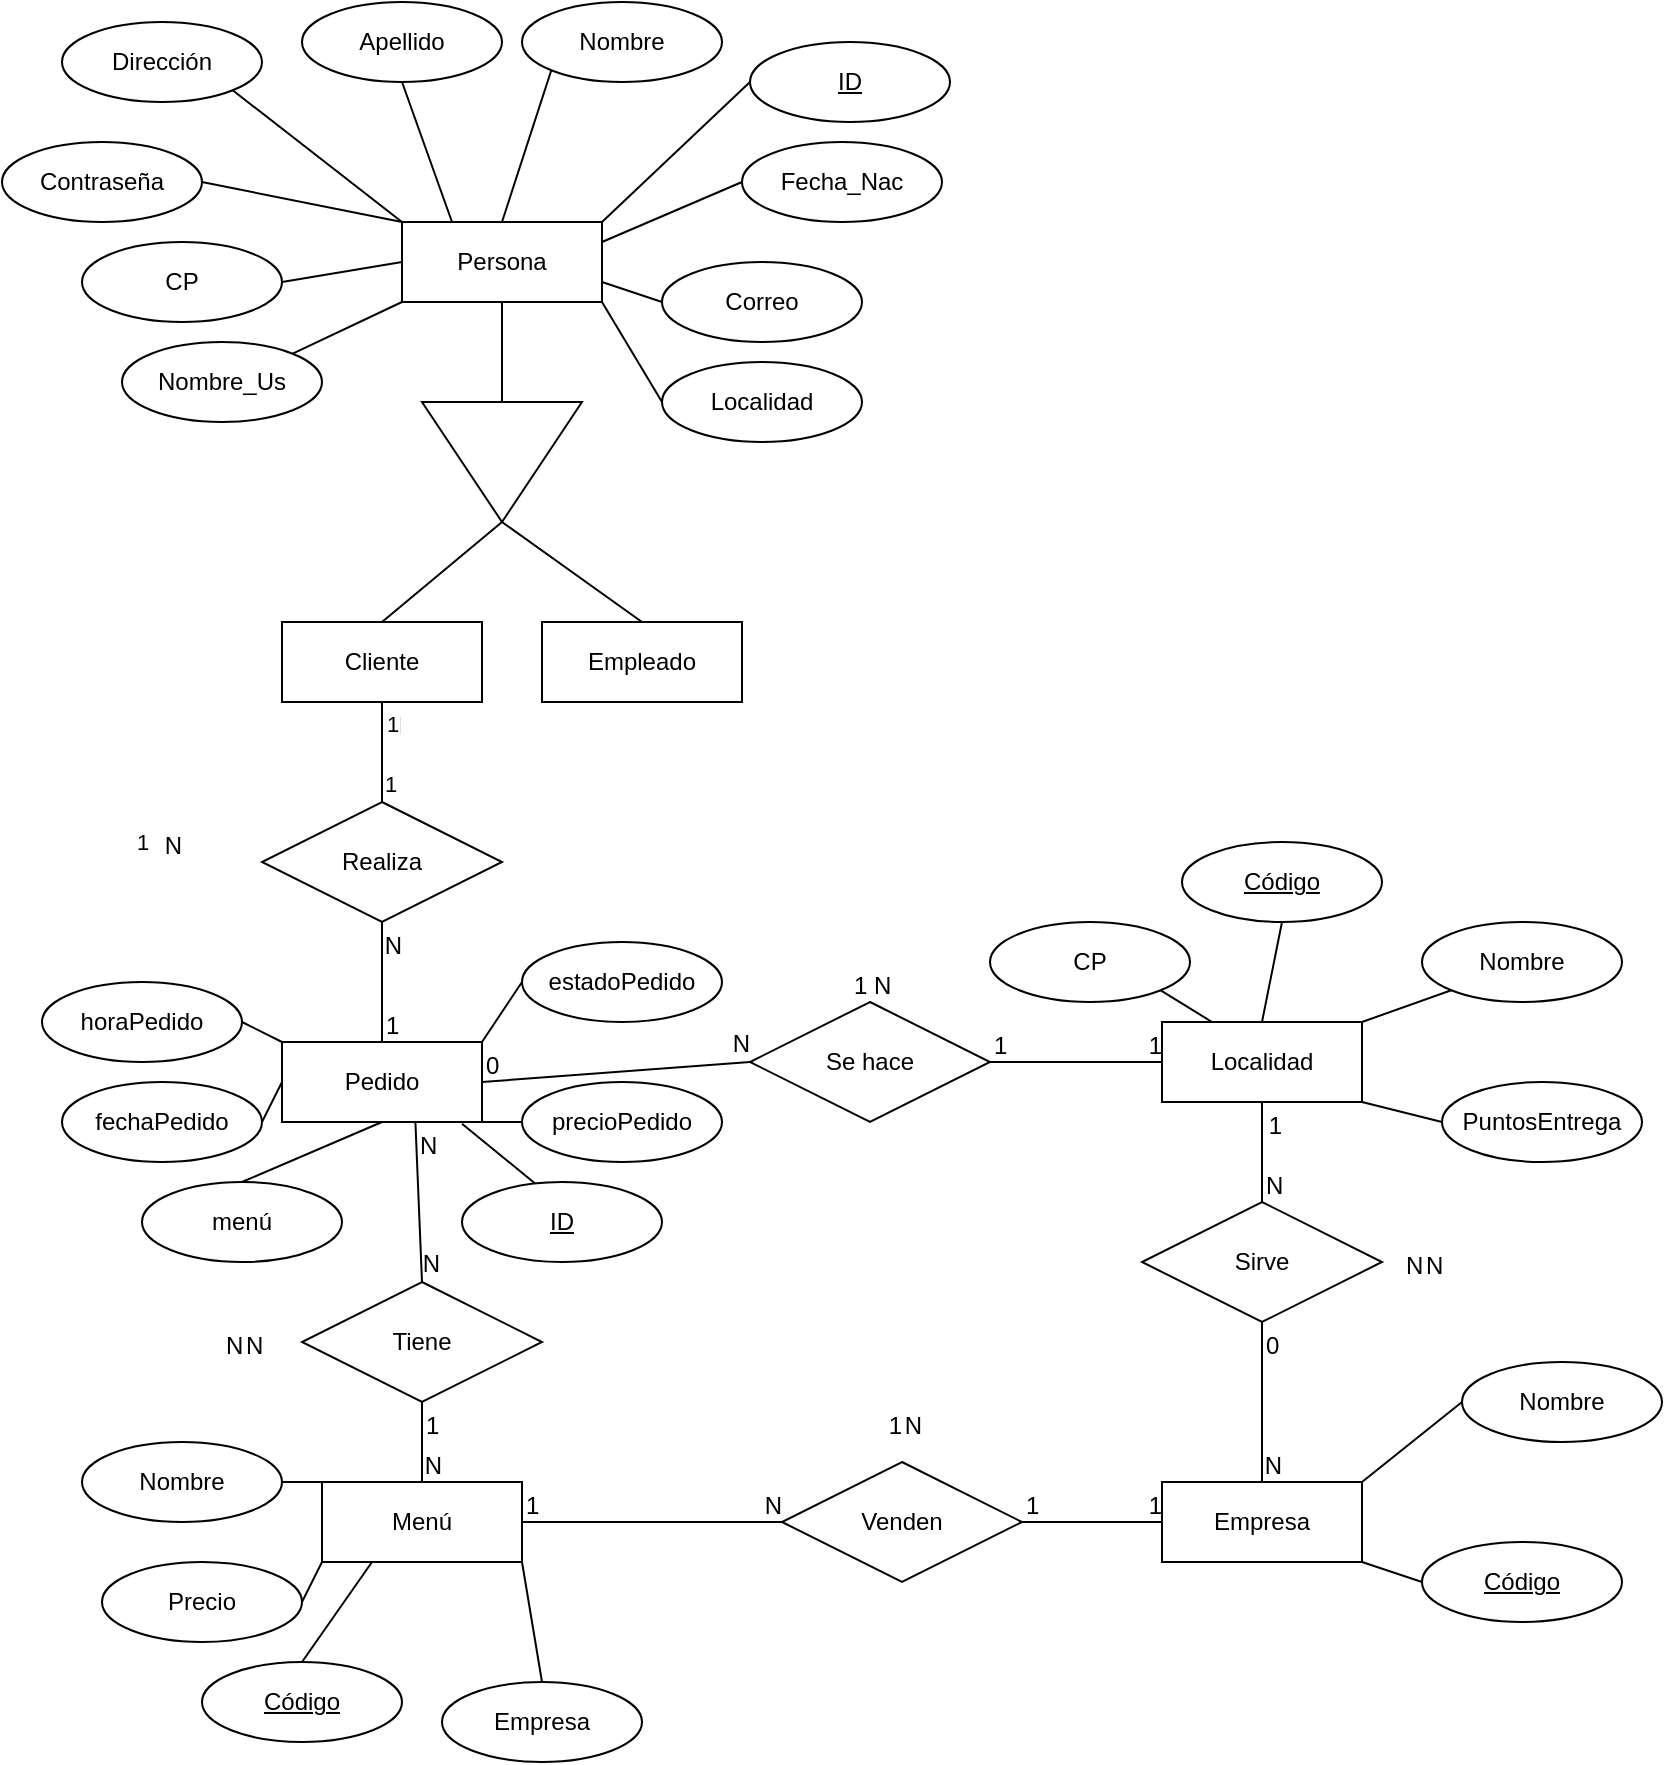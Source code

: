 <mxfile version="14.7.0" type="device"><diagram id="jS64zMm0EFoogOLqkJFr" name="Page-1"><mxGraphModel dx="1947" dy="804" grid="1" gridSize="10" guides="1" tooltips="1" connect="1" arrows="1" fold="1" page="1" pageScale="1" pageWidth="827" pageHeight="1169" math="0" shadow="0"><root><mxCell id="0"/><mxCell id="1" parent="0"/><mxCell id="8eR_tmbIRtfFGo5Z6civ-1" value="Persona" style="whiteSpace=wrap;html=1;align=center;" vertex="1" parent="1"><mxGeometry x="190" y="290" width="100" height="40" as="geometry"/></mxCell><mxCell id="8eR_tmbIRtfFGo5Z6civ-2" value="" style="triangle;whiteSpace=wrap;html=1;rotation=90;" vertex="1" parent="1"><mxGeometry x="210" y="370" width="60" height="80" as="geometry"/></mxCell><mxCell id="8eR_tmbIRtfFGo5Z6civ-3" value="" style="endArrow=none;html=1;entryX=0.5;entryY=1;entryDx=0;entryDy=0;exitX=0;exitY=0.5;exitDx=0;exitDy=0;" edge="1" parent="1" source="8eR_tmbIRtfFGo5Z6civ-2" target="8eR_tmbIRtfFGo5Z6civ-1"><mxGeometry width="50" height="50" relative="1" as="geometry"><mxPoint x="390" y="440" as="sourcePoint"/><mxPoint x="440" y="390" as="targetPoint"/></mxGeometry></mxCell><mxCell id="8eR_tmbIRtfFGo5Z6civ-5" value="" style="endArrow=none;html=1;entryX=1;entryY=0.5;entryDx=0;entryDy=0;exitX=0.5;exitY=0;exitDx=0;exitDy=0;" edge="1" parent="1" source="8eR_tmbIRtfFGo5Z6civ-7" target="8eR_tmbIRtfFGo5Z6civ-2"><mxGeometry width="50" height="50" relative="1" as="geometry"><mxPoint x="200" y="480" as="sourcePoint"/><mxPoint x="250" y="430" as="targetPoint"/></mxGeometry></mxCell><mxCell id="8eR_tmbIRtfFGo5Z6civ-6" value="" style="endArrow=none;html=1;exitX=0.5;exitY=0;exitDx=0;exitDy=0;" edge="1" parent="1" source="8eR_tmbIRtfFGo5Z6civ-8"><mxGeometry width="50" height="50" relative="1" as="geometry"><mxPoint x="280" y="480" as="sourcePoint"/><mxPoint x="240" y="440" as="targetPoint"/></mxGeometry></mxCell><mxCell id="8eR_tmbIRtfFGo5Z6civ-7" value="Cliente" style="whiteSpace=wrap;html=1;align=center;" vertex="1" parent="1"><mxGeometry x="130" y="490" width="100" height="40" as="geometry"/></mxCell><mxCell id="8eR_tmbIRtfFGo5Z6civ-8" value="Empleado" style="whiteSpace=wrap;html=1;align=center;" vertex="1" parent="1"><mxGeometry x="260" y="490" width="100" height="40" as="geometry"/></mxCell><mxCell id="8eR_tmbIRtfFGo5Z6civ-9" value="ID" style="ellipse;whiteSpace=wrap;html=1;align=center;fontStyle=4;" vertex="1" parent="1"><mxGeometry x="364" y="200" width="100" height="40" as="geometry"/></mxCell><mxCell id="8eR_tmbIRtfFGo5Z6civ-10" value="Nombre" style="ellipse;whiteSpace=wrap;html=1;align=center;" vertex="1" parent="1"><mxGeometry x="250" y="180" width="100" height="40" as="geometry"/></mxCell><mxCell id="8eR_tmbIRtfFGo5Z6civ-11" value="Apellido" style="ellipse;whiteSpace=wrap;html=1;align=center;" vertex="1" parent="1"><mxGeometry x="140" y="180" width="100" height="40" as="geometry"/></mxCell><mxCell id="8eR_tmbIRtfFGo5Z6civ-12" value="Dirección" style="ellipse;whiteSpace=wrap;html=1;align=center;" vertex="1" parent="1"><mxGeometry x="20" y="190" width="100" height="40" as="geometry"/></mxCell><mxCell id="8eR_tmbIRtfFGo5Z6civ-13" value="Contraseña" style="ellipse;whiteSpace=wrap;html=1;align=center;" vertex="1" parent="1"><mxGeometry x="-10" y="250" width="100" height="40" as="geometry"/></mxCell><mxCell id="8eR_tmbIRtfFGo5Z6civ-15" value="CP" style="ellipse;whiteSpace=wrap;html=1;align=center;" vertex="1" parent="1"><mxGeometry x="30" y="300" width="100" height="40" as="geometry"/></mxCell><mxCell id="8eR_tmbIRtfFGo5Z6civ-17" value="" style="endArrow=none;html=1;entryX=0;entryY=0.5;entryDx=0;entryDy=0;exitX=1;exitY=0.5;exitDx=0;exitDy=0;" edge="1" parent="1" source="8eR_tmbIRtfFGo5Z6civ-15" target="8eR_tmbIRtfFGo5Z6civ-1"><mxGeometry width="50" height="50" relative="1" as="geometry"><mxPoint x="20" y="440" as="sourcePoint"/><mxPoint x="70" y="390" as="targetPoint"/></mxGeometry></mxCell><mxCell id="8eR_tmbIRtfFGo5Z6civ-18" value="" style="endArrow=none;html=1;exitX=1;exitY=0.5;exitDx=0;exitDy=0;entryX=0;entryY=0;entryDx=0;entryDy=0;" edge="1" parent="1" source="8eR_tmbIRtfFGo5Z6civ-13" target="8eR_tmbIRtfFGo5Z6civ-1"><mxGeometry width="50" height="50" relative="1" as="geometry"><mxPoint x="60" y="430" as="sourcePoint"/><mxPoint x="110" y="380" as="targetPoint"/></mxGeometry></mxCell><mxCell id="8eR_tmbIRtfFGo5Z6civ-19" value="" style="endArrow=none;html=1;entryX=0;entryY=0;entryDx=0;entryDy=0;exitX=1;exitY=1;exitDx=0;exitDy=0;" edge="1" parent="1" source="8eR_tmbIRtfFGo5Z6civ-12" target="8eR_tmbIRtfFGo5Z6civ-1"><mxGeometry width="50" height="50" relative="1" as="geometry"><mxPoint x="140" y="330" as="sourcePoint"/><mxPoint x="200" y="320" as="targetPoint"/></mxGeometry></mxCell><mxCell id="8eR_tmbIRtfFGo5Z6civ-20" value="" style="endArrow=none;html=1;entryX=0.25;entryY=0;entryDx=0;entryDy=0;exitX=0.5;exitY=1;exitDx=0;exitDy=0;" edge="1" parent="1" source="8eR_tmbIRtfFGo5Z6civ-11" target="8eR_tmbIRtfFGo5Z6civ-1"><mxGeometry width="50" height="50" relative="1" as="geometry"><mxPoint x="150" y="340" as="sourcePoint"/><mxPoint x="210" y="330" as="targetPoint"/></mxGeometry></mxCell><mxCell id="8eR_tmbIRtfFGo5Z6civ-21" value="" style="endArrow=none;html=1;entryX=0;entryY=1;entryDx=0;entryDy=0;exitX=0.5;exitY=0;exitDx=0;exitDy=0;" edge="1" parent="1" source="8eR_tmbIRtfFGo5Z6civ-1" target="8eR_tmbIRtfFGo5Z6civ-10"><mxGeometry width="50" height="50" relative="1" as="geometry"><mxPoint x="160" y="350" as="sourcePoint"/><mxPoint x="220" y="340" as="targetPoint"/></mxGeometry></mxCell><mxCell id="8eR_tmbIRtfFGo5Z6civ-22" value="" style="endArrow=none;html=1;entryX=1;entryY=0;entryDx=0;entryDy=0;exitX=0;exitY=0.5;exitDx=0;exitDy=0;" edge="1" parent="1" source="8eR_tmbIRtfFGo5Z6civ-9" target="8eR_tmbIRtfFGo5Z6civ-1"><mxGeometry width="50" height="50" relative="1" as="geometry"><mxPoint x="170" y="360" as="sourcePoint"/><mxPoint x="230" y="350" as="targetPoint"/></mxGeometry></mxCell><mxCell id="8eR_tmbIRtfFGo5Z6civ-23" value="Correo" style="ellipse;whiteSpace=wrap;html=1;align=center;" vertex="1" parent="1"><mxGeometry x="320" y="310" width="100" height="40" as="geometry"/></mxCell><mxCell id="8eR_tmbIRtfFGo5Z6civ-24" value="Fecha_Nac" style="ellipse;whiteSpace=wrap;html=1;align=center;" vertex="1" parent="1"><mxGeometry x="360" y="250" width="100" height="40" as="geometry"/></mxCell><mxCell id="8eR_tmbIRtfFGo5Z6civ-25" value="" style="endArrow=none;html=1;entryX=0;entryY=0.5;entryDx=0;entryDy=0;exitX=1;exitY=0.25;exitDx=0;exitDy=0;" edge="1" parent="1" source="8eR_tmbIRtfFGo5Z6civ-1" target="8eR_tmbIRtfFGo5Z6civ-24"><mxGeometry width="50" height="50" relative="1" as="geometry"><mxPoint x="180" y="370" as="sourcePoint"/><mxPoint x="240" y="360" as="targetPoint"/></mxGeometry></mxCell><mxCell id="8eR_tmbIRtfFGo5Z6civ-26" value="" style="endArrow=none;html=1;entryX=0;entryY=0.5;entryDx=0;entryDy=0;exitX=1;exitY=0.75;exitDx=0;exitDy=0;" edge="1" parent="1" source="8eR_tmbIRtfFGo5Z6civ-1" target="8eR_tmbIRtfFGo5Z6civ-23"><mxGeometry width="50" height="50" relative="1" as="geometry"><mxPoint x="190" y="380" as="sourcePoint"/><mxPoint x="250" y="370" as="targetPoint"/></mxGeometry></mxCell><mxCell id="8eR_tmbIRtfFGo5Z6civ-27" value="Localidad" style="ellipse;whiteSpace=wrap;html=1;align=center;" vertex="1" parent="1"><mxGeometry x="320" y="360" width="100" height="40" as="geometry"/></mxCell><mxCell id="8eR_tmbIRtfFGo5Z6civ-28" value="" style="endArrow=none;html=1;entryX=0;entryY=0.5;entryDx=0;entryDy=0;exitX=1;exitY=1;exitDx=0;exitDy=0;" edge="1" parent="1" source="8eR_tmbIRtfFGo5Z6civ-1" target="8eR_tmbIRtfFGo5Z6civ-27"><mxGeometry width="50" height="50" relative="1" as="geometry"><mxPoint x="200" y="390" as="sourcePoint"/><mxPoint x="260" y="380" as="targetPoint"/></mxGeometry></mxCell><mxCell id="8eR_tmbIRtfFGo5Z6civ-29" value="Nombre_Us" style="ellipse;whiteSpace=wrap;html=1;align=center;" vertex="1" parent="1"><mxGeometry x="50" y="350" width="100" height="40" as="geometry"/></mxCell><mxCell id="8eR_tmbIRtfFGo5Z6civ-30" value="" style="endArrow=none;html=1;entryX=0;entryY=1;entryDx=0;entryDy=0;exitX=1;exitY=0;exitDx=0;exitDy=0;" edge="1" parent="1" source="8eR_tmbIRtfFGo5Z6civ-29" target="8eR_tmbIRtfFGo5Z6civ-1"><mxGeometry width="50" height="50" relative="1" as="geometry"><mxPoint x="100" y="460" as="sourcePoint"/><mxPoint x="150" y="410" as="targetPoint"/></mxGeometry></mxCell><mxCell id="8eR_tmbIRtfFGo5Z6civ-31" value="Realiza" style="shape=rhombus;perimeter=rhombusPerimeter;whiteSpace=wrap;html=1;align=center;" vertex="1" parent="1"><mxGeometry x="120" y="580" width="120" height="60" as="geometry"/></mxCell><mxCell id="8eR_tmbIRtfFGo5Z6civ-32" value="" style="endArrow=none;html=1;rounded=0;exitX=0.5;exitY=0;exitDx=0;exitDy=0;entryX=0.5;entryY=1;entryDx=0;entryDy=0;" edge="1" parent="1" source="8eR_tmbIRtfFGo5Z6civ-31" target="8eR_tmbIRtfFGo5Z6civ-7"><mxGeometry relative="1" as="geometry"><mxPoint x="70" y="540" as="sourcePoint"/><mxPoint x="230" y="540" as="targetPoint"/></mxGeometry></mxCell><mxCell id="8eR_tmbIRtfFGo5Z6civ-34" value="N" style="resizable=0;html=1;align=right;verticalAlign=bottom;" connectable="0" vertex="1" parent="8eR_tmbIRtfFGo5Z6civ-32"><mxGeometry x="1" relative="1" as="geometry"><mxPoint x="10" y="20" as="offset"/></mxGeometry></mxCell><mxCell id="8eR_tmbIRtfFGo5Z6civ-39" value="1" style="edgeLabel;html=1;align=center;verticalAlign=middle;resizable=0;points=[];" vertex="1" connectable="0" parent="8eR_tmbIRtfFGo5Z6civ-32"><mxGeometry x="0.56" y="-5" relative="1" as="geometry"><mxPoint as="offset"/></mxGeometry></mxCell><mxCell id="8eR_tmbIRtfFGo5Z6civ-41" value="1" style="edgeLabel;html=1;align=center;verticalAlign=middle;resizable=0;points=[];" vertex="1" connectable="0" parent="8eR_tmbIRtfFGo5Z6civ-32"><mxGeometry x="-0.633" y="-4" relative="1" as="geometry"><mxPoint as="offset"/></mxGeometry></mxCell><mxCell id="8eR_tmbIRtfFGo5Z6civ-35" value="Pedido" style="whiteSpace=wrap;html=1;align=center;" vertex="1" parent="1"><mxGeometry x="130" y="700" width="100" height="40" as="geometry"/></mxCell><mxCell id="8eR_tmbIRtfFGo5Z6civ-36" value="" style="endArrow=none;html=1;rounded=0;exitX=0.5;exitY=0;exitDx=0;exitDy=0;entryX=0.5;entryY=1;entryDx=0;entryDy=0;" edge="1" parent="1" source="8eR_tmbIRtfFGo5Z6civ-35" target="8eR_tmbIRtfFGo5Z6civ-31"><mxGeometry relative="1" as="geometry"><mxPoint x="80" y="640" as="sourcePoint"/><mxPoint x="240" y="640" as="targetPoint"/></mxGeometry></mxCell><mxCell id="8eR_tmbIRtfFGo5Z6civ-37" value="1" style="resizable=0;html=1;align=left;verticalAlign=bottom;" connectable="0" vertex="1" parent="8eR_tmbIRtfFGo5Z6civ-36"><mxGeometry x="-1" relative="1" as="geometry"/></mxCell><mxCell id="8eR_tmbIRtfFGo5Z6civ-38" value="N" style="resizable=0;html=1;align=right;verticalAlign=bottom;" connectable="0" vertex="1" parent="8eR_tmbIRtfFGo5Z6civ-36"><mxGeometry x="1" relative="1" as="geometry"><mxPoint x="10" y="20" as="offset"/></mxGeometry></mxCell><mxCell id="8eR_tmbIRtfFGo5Z6civ-42" value="1" style="edgeLabel;html=1;align=center;verticalAlign=middle;resizable=0;points=[];" vertex="1" connectable="0" parent="1"><mxGeometry x="60" y="600" as="geometry"/></mxCell><mxCell id="8eR_tmbIRtfFGo5Z6civ-43" value="N" style="resizable=0;html=1;align=right;verticalAlign=bottom;" connectable="0" vertex="1" parent="1"><mxGeometry x="80" y="610" as="geometry"/></mxCell><mxCell id="8eR_tmbIRtfFGo5Z6civ-45" value="horaPedido" style="ellipse;whiteSpace=wrap;html=1;align=center;" vertex="1" parent="1"><mxGeometry x="10" y="670" width="100" height="40" as="geometry"/></mxCell><mxCell id="8eR_tmbIRtfFGo5Z6civ-47" value="" style="endArrow=none;html=1;entryX=0;entryY=0;entryDx=0;entryDy=0;exitX=1;exitY=0.5;exitDx=0;exitDy=0;" edge="1" parent="1" source="8eR_tmbIRtfFGo5Z6civ-45" target="8eR_tmbIRtfFGo5Z6civ-35"><mxGeometry width="50" height="50" relative="1" as="geometry"><mxPoint x="30" y="660" as="sourcePoint"/><mxPoint x="80" y="610" as="targetPoint"/></mxGeometry></mxCell><mxCell id="8eR_tmbIRtfFGo5Z6civ-48" value="fechaPedido" style="ellipse;whiteSpace=wrap;html=1;align=center;" vertex="1" parent="1"><mxGeometry x="20" y="720" width="100" height="40" as="geometry"/></mxCell><mxCell id="8eR_tmbIRtfFGo5Z6civ-50" value="" style="endArrow=none;html=1;exitX=1;exitY=0.5;exitDx=0;exitDy=0;entryX=0;entryY=0.5;entryDx=0;entryDy=0;" edge="1" parent="1" source="8eR_tmbIRtfFGo5Z6civ-48" target="8eR_tmbIRtfFGo5Z6civ-35"><mxGeometry width="50" height="50" relative="1" as="geometry"><mxPoint x="350" y="460" as="sourcePoint"/><mxPoint x="400" y="410" as="targetPoint"/></mxGeometry></mxCell><mxCell id="8eR_tmbIRtfFGo5Z6civ-51" value="estadoPedido" style="ellipse;whiteSpace=wrap;html=1;align=center;" vertex="1" parent="1"><mxGeometry x="250" y="650" width="100" height="40" as="geometry"/></mxCell><mxCell id="8eR_tmbIRtfFGo5Z6civ-52" value="precioPedido" style="ellipse;whiteSpace=wrap;html=1;align=center;" vertex="1" parent="1"><mxGeometry x="250" y="720" width="100" height="40" as="geometry"/></mxCell><mxCell id="8eR_tmbIRtfFGo5Z6civ-53" value="menú" style="ellipse;whiteSpace=wrap;html=1;align=center;" vertex="1" parent="1"><mxGeometry x="60" y="770" width="100" height="40" as="geometry"/></mxCell><mxCell id="8eR_tmbIRtfFGo5Z6civ-54" value="" style="endArrow=none;html=1;entryX=0.5;entryY=1;entryDx=0;entryDy=0;exitX=0.5;exitY=0;exitDx=0;exitDy=0;" edge="1" parent="1" source="8eR_tmbIRtfFGo5Z6civ-53" target="8eR_tmbIRtfFGo5Z6civ-35"><mxGeometry width="50" height="50" relative="1" as="geometry"><mxPoint x="50" y="830" as="sourcePoint"/><mxPoint x="100" y="780" as="targetPoint"/></mxGeometry></mxCell><mxCell id="8eR_tmbIRtfFGo5Z6civ-55" value="" style="endArrow=none;html=1;exitX=1;exitY=0;exitDx=0;exitDy=0;entryX=0;entryY=0.5;entryDx=0;entryDy=0;" edge="1" parent="1" source="8eR_tmbIRtfFGo5Z6civ-35" target="8eR_tmbIRtfFGo5Z6civ-51"><mxGeometry width="50" height="50" relative="1" as="geometry"><mxPoint x="270" y="670" as="sourcePoint"/><mxPoint x="320" y="620" as="targetPoint"/></mxGeometry></mxCell><mxCell id="8eR_tmbIRtfFGo5Z6civ-56" value="" style="endArrow=none;html=1;entryX=1;entryY=1;entryDx=0;entryDy=0;exitX=0;exitY=0.5;exitDx=0;exitDy=0;" edge="1" parent="1" source="8eR_tmbIRtfFGo5Z6civ-52" target="8eR_tmbIRtfFGo5Z6civ-35"><mxGeometry width="50" height="50" relative="1" as="geometry"><mxPoint x="350" y="840" as="sourcePoint"/><mxPoint x="400" y="790" as="targetPoint"/></mxGeometry></mxCell><mxCell id="8eR_tmbIRtfFGo5Z6civ-57" value="ID" style="ellipse;whiteSpace=wrap;html=1;align=center;fontStyle=4;" vertex="1" parent="1"><mxGeometry x="220" y="770" width="100" height="40" as="geometry"/></mxCell><mxCell id="8eR_tmbIRtfFGo5Z6civ-58" value="" style="endArrow=none;html=1;entryX=0.9;entryY=1.021;entryDx=0;entryDy=0;entryPerimeter=0;exitX=0.367;exitY=0.021;exitDx=0;exitDy=0;exitPerimeter=0;" edge="1" parent="1" source="8eR_tmbIRtfFGo5Z6civ-57" target="8eR_tmbIRtfFGo5Z6civ-35"><mxGeometry width="50" height="50" relative="1" as="geometry"><mxPoint x="260" y="950" as="sourcePoint"/><mxPoint x="310" y="900" as="targetPoint"/></mxGeometry></mxCell><mxCell id="8eR_tmbIRtfFGo5Z6civ-59" value="Tiene" style="shape=rhombus;perimeter=rhombusPerimeter;whiteSpace=wrap;html=1;align=center;" vertex="1" parent="1"><mxGeometry x="140" y="820" width="120" height="60" as="geometry"/></mxCell><mxCell id="8eR_tmbIRtfFGo5Z6civ-60" value="Menú" style="whiteSpace=wrap;html=1;align=center;" vertex="1" parent="1"><mxGeometry x="150" y="920" width="100" height="40" as="geometry"/></mxCell><mxCell id="8eR_tmbIRtfFGo5Z6civ-61" value="" style="endArrow=none;html=1;rounded=0;exitX=0.667;exitY=1;exitDx=0;exitDy=0;exitPerimeter=0;entryX=0.5;entryY=0;entryDx=0;entryDy=0;" edge="1" parent="1" source="8eR_tmbIRtfFGo5Z6civ-35" target="8eR_tmbIRtfFGo5Z6civ-59"><mxGeometry relative="1" as="geometry"><mxPoint x="30" y="880" as="sourcePoint"/><mxPoint x="190" y="880" as="targetPoint"/></mxGeometry></mxCell><mxCell id="8eR_tmbIRtfFGo5Z6civ-62" value="N" style="resizable=0;html=1;align=left;verticalAlign=bottom;" connectable="0" vertex="1" parent="8eR_tmbIRtfFGo5Z6civ-61"><mxGeometry x="-1" relative="1" as="geometry"><mxPoint y="20" as="offset"/></mxGeometry></mxCell><mxCell id="8eR_tmbIRtfFGo5Z6civ-63" value="N" style="resizable=0;html=1;align=right;verticalAlign=bottom;" connectable="0" vertex="1" parent="8eR_tmbIRtfFGo5Z6civ-61"><mxGeometry x="1" relative="1" as="geometry"><mxPoint x="10" as="offset"/></mxGeometry></mxCell><mxCell id="8eR_tmbIRtfFGo5Z6civ-64" value="" style="endArrow=none;html=1;rounded=0;exitX=0.5;exitY=1;exitDx=0;exitDy=0;entryX=0.5;entryY=0;entryDx=0;entryDy=0;" edge="1" parent="1" source="8eR_tmbIRtfFGo5Z6civ-59" target="8eR_tmbIRtfFGo5Z6civ-60"><mxGeometry relative="1" as="geometry"><mxPoint x="300" y="940" as="sourcePoint"/><mxPoint x="460" y="940" as="targetPoint"/></mxGeometry></mxCell><mxCell id="8eR_tmbIRtfFGo5Z6civ-65" value="1" style="resizable=0;html=1;align=left;verticalAlign=bottom;" connectable="0" vertex="1" parent="8eR_tmbIRtfFGo5Z6civ-64"><mxGeometry x="-1" relative="1" as="geometry"><mxPoint y="20" as="offset"/></mxGeometry></mxCell><mxCell id="8eR_tmbIRtfFGo5Z6civ-66" value="N" style="resizable=0;html=1;align=right;verticalAlign=bottom;" connectable="0" vertex="1" parent="8eR_tmbIRtfFGo5Z6civ-64"><mxGeometry x="1" relative="1" as="geometry"><mxPoint x="10" as="offset"/></mxGeometry></mxCell><mxCell id="8eR_tmbIRtfFGo5Z6civ-68" value="N" style="resizable=0;html=1;align=left;verticalAlign=bottom;" connectable="0" vertex="1" parent="1"><mxGeometry x="100" y="860" as="geometry"/></mxCell><mxCell id="8eR_tmbIRtfFGo5Z6civ-69" value="N" style="resizable=0;html=1;align=left;verticalAlign=bottom;" connectable="0" vertex="1" parent="1"><mxGeometry x="110" y="860" as="geometry"/></mxCell><mxCell id="8eR_tmbIRtfFGo5Z6civ-70" value="Venden" style="shape=rhombus;perimeter=rhombusPerimeter;whiteSpace=wrap;html=1;align=center;" vertex="1" parent="1"><mxGeometry x="380" y="910" width="120" height="60" as="geometry"/></mxCell><mxCell id="8eR_tmbIRtfFGo5Z6civ-71" value="Empresa" style="whiteSpace=wrap;html=1;align=center;" vertex="1" parent="1"><mxGeometry x="570" y="920" width="100" height="40" as="geometry"/></mxCell><mxCell id="8eR_tmbIRtfFGo5Z6civ-72" value="" style="endArrow=none;html=1;rounded=0;exitX=1;exitY=0.5;exitDx=0;exitDy=0;entryX=0;entryY=0.5;entryDx=0;entryDy=0;" edge="1" parent="1" source="8eR_tmbIRtfFGo5Z6civ-60" target="8eR_tmbIRtfFGo5Z6civ-70"><mxGeometry relative="1" as="geometry"><mxPoint x="290" y="960" as="sourcePoint"/><mxPoint x="450" y="960" as="targetPoint"/></mxGeometry></mxCell><mxCell id="8eR_tmbIRtfFGo5Z6civ-73" value="1" style="resizable=0;html=1;align=left;verticalAlign=bottom;" connectable="0" vertex="1" parent="8eR_tmbIRtfFGo5Z6civ-72"><mxGeometry x="-1" relative="1" as="geometry"/></mxCell><mxCell id="8eR_tmbIRtfFGo5Z6civ-74" value="N" style="resizable=0;html=1;align=right;verticalAlign=bottom;" connectable="0" vertex="1" parent="8eR_tmbIRtfFGo5Z6civ-72"><mxGeometry x="1" relative="1" as="geometry"/></mxCell><mxCell id="8eR_tmbIRtfFGo5Z6civ-75" value="" style="endArrow=none;html=1;rounded=0;exitX=1;exitY=0.5;exitDx=0;exitDy=0;entryX=0;entryY=0.5;entryDx=0;entryDy=0;" edge="1" parent="1" source="8eR_tmbIRtfFGo5Z6civ-70" target="8eR_tmbIRtfFGo5Z6civ-71"><mxGeometry relative="1" as="geometry"><mxPoint x="500" y="990" as="sourcePoint"/><mxPoint x="660" y="990" as="targetPoint"/></mxGeometry></mxCell><mxCell id="8eR_tmbIRtfFGo5Z6civ-76" value="1" style="resizable=0;html=1;align=left;verticalAlign=bottom;" connectable="0" vertex="1" parent="8eR_tmbIRtfFGo5Z6civ-75"><mxGeometry x="-1" relative="1" as="geometry"/></mxCell><mxCell id="8eR_tmbIRtfFGo5Z6civ-77" value="1" style="resizable=0;html=1;align=right;verticalAlign=bottom;" connectable="0" vertex="1" parent="8eR_tmbIRtfFGo5Z6civ-75"><mxGeometry x="1" relative="1" as="geometry"/></mxCell><mxCell id="8eR_tmbIRtfFGo5Z6civ-78" value="Nombre" style="ellipse;whiteSpace=wrap;html=1;align=center;" vertex="1" parent="1"><mxGeometry x="720" y="860" width="100" height="40" as="geometry"/></mxCell><mxCell id="8eR_tmbIRtfFGo5Z6civ-79" value="Código" style="ellipse;whiteSpace=wrap;html=1;align=center;fontStyle=4;" vertex="1" parent="1"><mxGeometry x="700" y="950" width="100" height="40" as="geometry"/></mxCell><mxCell id="8eR_tmbIRtfFGo5Z6civ-80" value="" style="endArrow=none;html=1;rounded=0;exitX=1;exitY=0;exitDx=0;exitDy=0;entryX=0;entryY=0.5;entryDx=0;entryDy=0;" edge="1" parent="1" source="8eR_tmbIRtfFGo5Z6civ-71" target="8eR_tmbIRtfFGo5Z6civ-78"><mxGeometry relative="1" as="geometry"><mxPoint x="570" y="1010" as="sourcePoint"/><mxPoint x="730" y="1010" as="targetPoint"/></mxGeometry></mxCell><mxCell id="8eR_tmbIRtfFGo5Z6civ-82" value="" style="endArrow=none;html=1;rounded=0;exitX=1;exitY=1;exitDx=0;exitDy=0;entryX=0;entryY=0.5;entryDx=0;entryDy=0;" edge="1" parent="1" source="8eR_tmbIRtfFGo5Z6civ-71" target="8eR_tmbIRtfFGo5Z6civ-79"><mxGeometry relative="1" as="geometry"><mxPoint x="610" y="1030" as="sourcePoint"/><mxPoint x="690" y="970" as="targetPoint"/></mxGeometry></mxCell><mxCell id="8eR_tmbIRtfFGo5Z6civ-83" value="N" style="resizable=0;html=1;align=right;verticalAlign=bottom;" connectable="0" vertex="1" parent="1"><mxGeometry x="450" y="900" as="geometry"/></mxCell><mxCell id="8eR_tmbIRtfFGo5Z6civ-84" value="1" style="resizable=0;html=1;align=right;verticalAlign=bottom;" connectable="0" vertex="1" parent="1"><mxGeometry x="440" y="900" as="geometry"/></mxCell><mxCell id="8eR_tmbIRtfFGo5Z6civ-85" value="Sirve" style="shape=rhombus;perimeter=rhombusPerimeter;whiteSpace=wrap;html=1;align=center;" vertex="1" parent="1"><mxGeometry x="560" y="780" width="120" height="60" as="geometry"/></mxCell><mxCell id="8eR_tmbIRtfFGo5Z6civ-86" value="Localidad" style="whiteSpace=wrap;html=1;align=center;" vertex="1" parent="1"><mxGeometry x="570" y="690" width="100" height="40" as="geometry"/></mxCell><mxCell id="8eR_tmbIRtfFGo5Z6civ-87" value="" style="endArrow=none;html=1;rounded=0;exitX=0.5;exitY=0;exitDx=0;exitDy=0;entryX=0.5;entryY=1;entryDx=0;entryDy=0;" edge="1" parent="1" source="8eR_tmbIRtfFGo5Z6civ-85" target="8eR_tmbIRtfFGo5Z6civ-86"><mxGeometry relative="1" as="geometry"><mxPoint x="570" y="860" as="sourcePoint"/><mxPoint x="730" y="860" as="targetPoint"/></mxGeometry></mxCell><mxCell id="8eR_tmbIRtfFGo5Z6civ-88" value="N" style="resizable=0;html=1;align=left;verticalAlign=bottom;" connectable="0" vertex="1" parent="8eR_tmbIRtfFGo5Z6civ-87"><mxGeometry x="-1" relative="1" as="geometry"/></mxCell><mxCell id="8eR_tmbIRtfFGo5Z6civ-89" value="1" style="resizable=0;html=1;align=right;verticalAlign=bottom;" connectable="0" vertex="1" parent="8eR_tmbIRtfFGo5Z6civ-87"><mxGeometry x="1" relative="1" as="geometry"><mxPoint x="10" y="20" as="offset"/></mxGeometry></mxCell><mxCell id="8eR_tmbIRtfFGo5Z6civ-90" value="" style="endArrow=none;html=1;rounded=0;exitX=0.5;exitY=1;exitDx=0;exitDy=0;entryX=0.5;entryY=0;entryDx=0;entryDy=0;" edge="1" parent="1" source="8eR_tmbIRtfFGo5Z6civ-85" target="8eR_tmbIRtfFGo5Z6civ-71"><mxGeometry relative="1" as="geometry"><mxPoint x="550" y="870" as="sourcePoint"/><mxPoint x="710" y="870" as="targetPoint"/></mxGeometry></mxCell><mxCell id="8eR_tmbIRtfFGo5Z6civ-91" value="0" style="resizable=0;html=1;align=left;verticalAlign=bottom;" connectable="0" vertex="1" parent="8eR_tmbIRtfFGo5Z6civ-90"><mxGeometry x="-1" relative="1" as="geometry"><mxPoint y="20" as="offset"/></mxGeometry></mxCell><mxCell id="8eR_tmbIRtfFGo5Z6civ-92" value="N" style="resizable=0;html=1;align=right;verticalAlign=bottom;" connectable="0" vertex="1" parent="8eR_tmbIRtfFGo5Z6civ-90"><mxGeometry x="1" relative="1" as="geometry"><mxPoint x="10" as="offset"/></mxGeometry></mxCell><mxCell id="8eR_tmbIRtfFGo5Z6civ-93" value="N" style="resizable=0;html=1;align=left;verticalAlign=bottom;" connectable="0" vertex="1" parent="1"><mxGeometry x="690" y="820" as="geometry"/></mxCell><mxCell id="8eR_tmbIRtfFGo5Z6civ-94" value="N" style="resizable=0;html=1;align=left;verticalAlign=bottom;" connectable="0" vertex="1" parent="1"><mxGeometry x="700" y="820" as="geometry"/></mxCell><mxCell id="8eR_tmbIRtfFGo5Z6civ-95" value="Se hace" style="shape=rhombus;perimeter=rhombusPerimeter;whiteSpace=wrap;html=1;align=center;" vertex="1" parent="1"><mxGeometry x="364" y="680" width="120" height="60" as="geometry"/></mxCell><mxCell id="8eR_tmbIRtfFGo5Z6civ-96" value="" style="endArrow=none;html=1;rounded=0;exitX=1;exitY=0.5;exitDx=0;exitDy=0;entryX=0;entryY=0.5;entryDx=0;entryDy=0;" edge="1" parent="1" source="8eR_tmbIRtfFGo5Z6civ-35" target="8eR_tmbIRtfFGo5Z6civ-95"><mxGeometry relative="1" as="geometry"><mxPoint x="410" y="780" as="sourcePoint"/><mxPoint x="570" y="780" as="targetPoint"/></mxGeometry></mxCell><mxCell id="8eR_tmbIRtfFGo5Z6civ-97" value="0" style="resizable=0;html=1;align=left;verticalAlign=bottom;" connectable="0" vertex="1" parent="8eR_tmbIRtfFGo5Z6civ-96"><mxGeometry x="-1" relative="1" as="geometry"/></mxCell><mxCell id="8eR_tmbIRtfFGo5Z6civ-98" value="N" style="resizable=0;html=1;align=right;verticalAlign=bottom;" connectable="0" vertex="1" parent="8eR_tmbIRtfFGo5Z6civ-96"><mxGeometry x="1" relative="1" as="geometry"/></mxCell><mxCell id="8eR_tmbIRtfFGo5Z6civ-99" value="" style="endArrow=none;html=1;rounded=0;exitX=1;exitY=0.5;exitDx=0;exitDy=0;entryX=0;entryY=0.5;entryDx=0;entryDy=0;" edge="1" parent="1" source="8eR_tmbIRtfFGo5Z6civ-95" target="8eR_tmbIRtfFGo5Z6civ-86"><mxGeometry relative="1" as="geometry"><mxPoint x="430" y="760" as="sourcePoint"/><mxPoint x="590" y="760" as="targetPoint"/></mxGeometry></mxCell><mxCell id="8eR_tmbIRtfFGo5Z6civ-100" value="1" style="resizable=0;html=1;align=left;verticalAlign=bottom;" connectable="0" vertex="1" parent="8eR_tmbIRtfFGo5Z6civ-99"><mxGeometry x="-1" relative="1" as="geometry"/></mxCell><mxCell id="8eR_tmbIRtfFGo5Z6civ-101" value="1" style="resizable=0;html=1;align=right;verticalAlign=bottom;" connectable="0" vertex="1" parent="8eR_tmbIRtfFGo5Z6civ-99"><mxGeometry x="1" relative="1" as="geometry"/></mxCell><mxCell id="8eR_tmbIRtfFGo5Z6civ-102" value="1" style="resizable=0;html=1;align=left;verticalAlign=bottom;" connectable="0" vertex="1" parent="1"><mxGeometry x="414" y="680" as="geometry"/></mxCell><mxCell id="8eR_tmbIRtfFGo5Z6civ-103" value="N" style="resizable=0;html=1;align=left;verticalAlign=bottom;" connectable="0" vertex="1" parent="1"><mxGeometry x="424" y="680" as="geometry"/></mxCell><mxCell id="8eR_tmbIRtfFGo5Z6civ-104" value="Precio" style="ellipse;whiteSpace=wrap;html=1;align=center;" vertex="1" parent="1"><mxGeometry x="40" y="960" width="100" height="40" as="geometry"/></mxCell><mxCell id="8eR_tmbIRtfFGo5Z6civ-105" value="Código" style="ellipse;whiteSpace=wrap;html=1;align=center;fontStyle=4;" vertex="1" parent="1"><mxGeometry x="90" y="1010" width="100" height="40" as="geometry"/></mxCell><mxCell id="8eR_tmbIRtfFGo5Z6civ-106" value="Empresa" style="ellipse;whiteSpace=wrap;html=1;align=center;" vertex="1" parent="1"><mxGeometry x="210" y="1020" width="100" height="40" as="geometry"/></mxCell><mxCell id="8eR_tmbIRtfFGo5Z6civ-107" value="Nombre" style="ellipse;whiteSpace=wrap;html=1;align=center;" vertex="1" parent="1"><mxGeometry x="30" y="900" width="100" height="40" as="geometry"/></mxCell><mxCell id="8eR_tmbIRtfFGo5Z6civ-108" value="" style="endArrow=none;html=1;rounded=0;exitX=1;exitY=0.5;exitDx=0;exitDy=0;entryX=0;entryY=1;entryDx=0;entryDy=0;" edge="1" parent="1" source="8eR_tmbIRtfFGo5Z6civ-104" target="8eR_tmbIRtfFGo5Z6civ-60"><mxGeometry relative="1" as="geometry"><mxPoint x="240" y="990" as="sourcePoint"/><mxPoint x="400" y="990" as="targetPoint"/></mxGeometry></mxCell><mxCell id="8eR_tmbIRtfFGo5Z6civ-110" value="" style="endArrow=none;html=1;rounded=0;exitX=0.5;exitY=0;exitDx=0;exitDy=0;entryX=0.25;entryY=1;entryDx=0;entryDy=0;" edge="1" parent="1" source="8eR_tmbIRtfFGo5Z6civ-105" target="8eR_tmbIRtfFGo5Z6civ-60"><mxGeometry relative="1" as="geometry"><mxPoint x="240" y="990" as="sourcePoint"/><mxPoint x="400" y="990" as="targetPoint"/></mxGeometry></mxCell><mxCell id="8eR_tmbIRtfFGo5Z6civ-111" value="" style="endArrow=none;html=1;rounded=0;exitX=1;exitY=1;exitDx=0;exitDy=0;entryX=0.5;entryY=0;entryDx=0;entryDy=0;" edge="1" parent="1" source="8eR_tmbIRtfFGo5Z6civ-60" target="8eR_tmbIRtfFGo5Z6civ-106"><mxGeometry relative="1" as="geometry"><mxPoint x="320" y="980" as="sourcePoint"/><mxPoint x="480" y="980" as="targetPoint"/></mxGeometry></mxCell><mxCell id="8eR_tmbIRtfFGo5Z6civ-112" value="" style="endArrow=none;html=1;rounded=0;entryX=0;entryY=0;entryDx=0;entryDy=0;exitX=1;exitY=0.5;exitDx=0;exitDy=0;" edge="1" parent="1" source="8eR_tmbIRtfFGo5Z6civ-107" target="8eR_tmbIRtfFGo5Z6civ-60"><mxGeometry relative="1" as="geometry"><mxPoint x="140" y="920" as="sourcePoint"/><mxPoint x="160" y="880" as="targetPoint"/></mxGeometry></mxCell><mxCell id="8eR_tmbIRtfFGo5Z6civ-113" value="Código" style="ellipse;whiteSpace=wrap;html=1;align=center;fontStyle=4;" vertex="1" parent="1"><mxGeometry x="580" y="600" width="100" height="40" as="geometry"/></mxCell><mxCell id="8eR_tmbIRtfFGo5Z6civ-114" value="Nombre" style="ellipse;whiteSpace=wrap;html=1;align=center;" vertex="1" parent="1"><mxGeometry x="700" y="640" width="100" height="40" as="geometry"/></mxCell><mxCell id="8eR_tmbIRtfFGo5Z6civ-115" value="PuntosEntrega" style="ellipse;whiteSpace=wrap;html=1;align=center;" vertex="1" parent="1"><mxGeometry x="710" y="720" width="100" height="40" as="geometry"/></mxCell><mxCell id="8eR_tmbIRtfFGo5Z6civ-116" value="CP" style="ellipse;whiteSpace=wrap;html=1;align=center;" vertex="1" parent="1"><mxGeometry x="484" y="640" width="100" height="40" as="geometry"/></mxCell><mxCell id="8eR_tmbIRtfFGo5Z6civ-117" value="" style="endArrow=none;html=1;rounded=0;exitX=1;exitY=1;exitDx=0;exitDy=0;entryX=0.25;entryY=0;entryDx=0;entryDy=0;" edge="1" parent="1" source="8eR_tmbIRtfFGo5Z6civ-116" target="8eR_tmbIRtfFGo5Z6civ-86"><mxGeometry relative="1" as="geometry"><mxPoint x="720" y="590" as="sourcePoint"/><mxPoint x="880" y="590" as="targetPoint"/></mxGeometry></mxCell><mxCell id="8eR_tmbIRtfFGo5Z6civ-118" value="" style="endArrow=none;html=1;rounded=0;exitX=0.5;exitY=0;exitDx=0;exitDy=0;entryX=0.5;entryY=1;entryDx=0;entryDy=0;" edge="1" parent="1" source="8eR_tmbIRtfFGo5Z6civ-86" target="8eR_tmbIRtfFGo5Z6civ-113"><mxGeometry relative="1" as="geometry"><mxPoint x="700" y="610" as="sourcePoint"/><mxPoint x="860" y="610" as="targetPoint"/></mxGeometry></mxCell><mxCell id="8eR_tmbIRtfFGo5Z6civ-119" value="" style="endArrow=none;html=1;rounded=0;exitX=1;exitY=0;exitDx=0;exitDy=0;entryX=0;entryY=1;entryDx=0;entryDy=0;" edge="1" parent="1" source="8eR_tmbIRtfFGo5Z6civ-86" target="8eR_tmbIRtfFGo5Z6civ-114"><mxGeometry relative="1" as="geometry"><mxPoint x="710" y="610" as="sourcePoint"/><mxPoint x="870" y="610" as="targetPoint"/></mxGeometry></mxCell><mxCell id="8eR_tmbIRtfFGo5Z6civ-120" value="" style="endArrow=none;html=1;rounded=0;exitX=1;exitY=1;exitDx=0;exitDy=0;entryX=0;entryY=0.5;entryDx=0;entryDy=0;" edge="1" parent="1" source="8eR_tmbIRtfFGo5Z6civ-86" target="8eR_tmbIRtfFGo5Z6civ-115"><mxGeometry relative="1" as="geometry"><mxPoint x="690" y="790" as="sourcePoint"/><mxPoint x="850" y="790" as="targetPoint"/></mxGeometry></mxCell></root></mxGraphModel></diagram></mxfile>